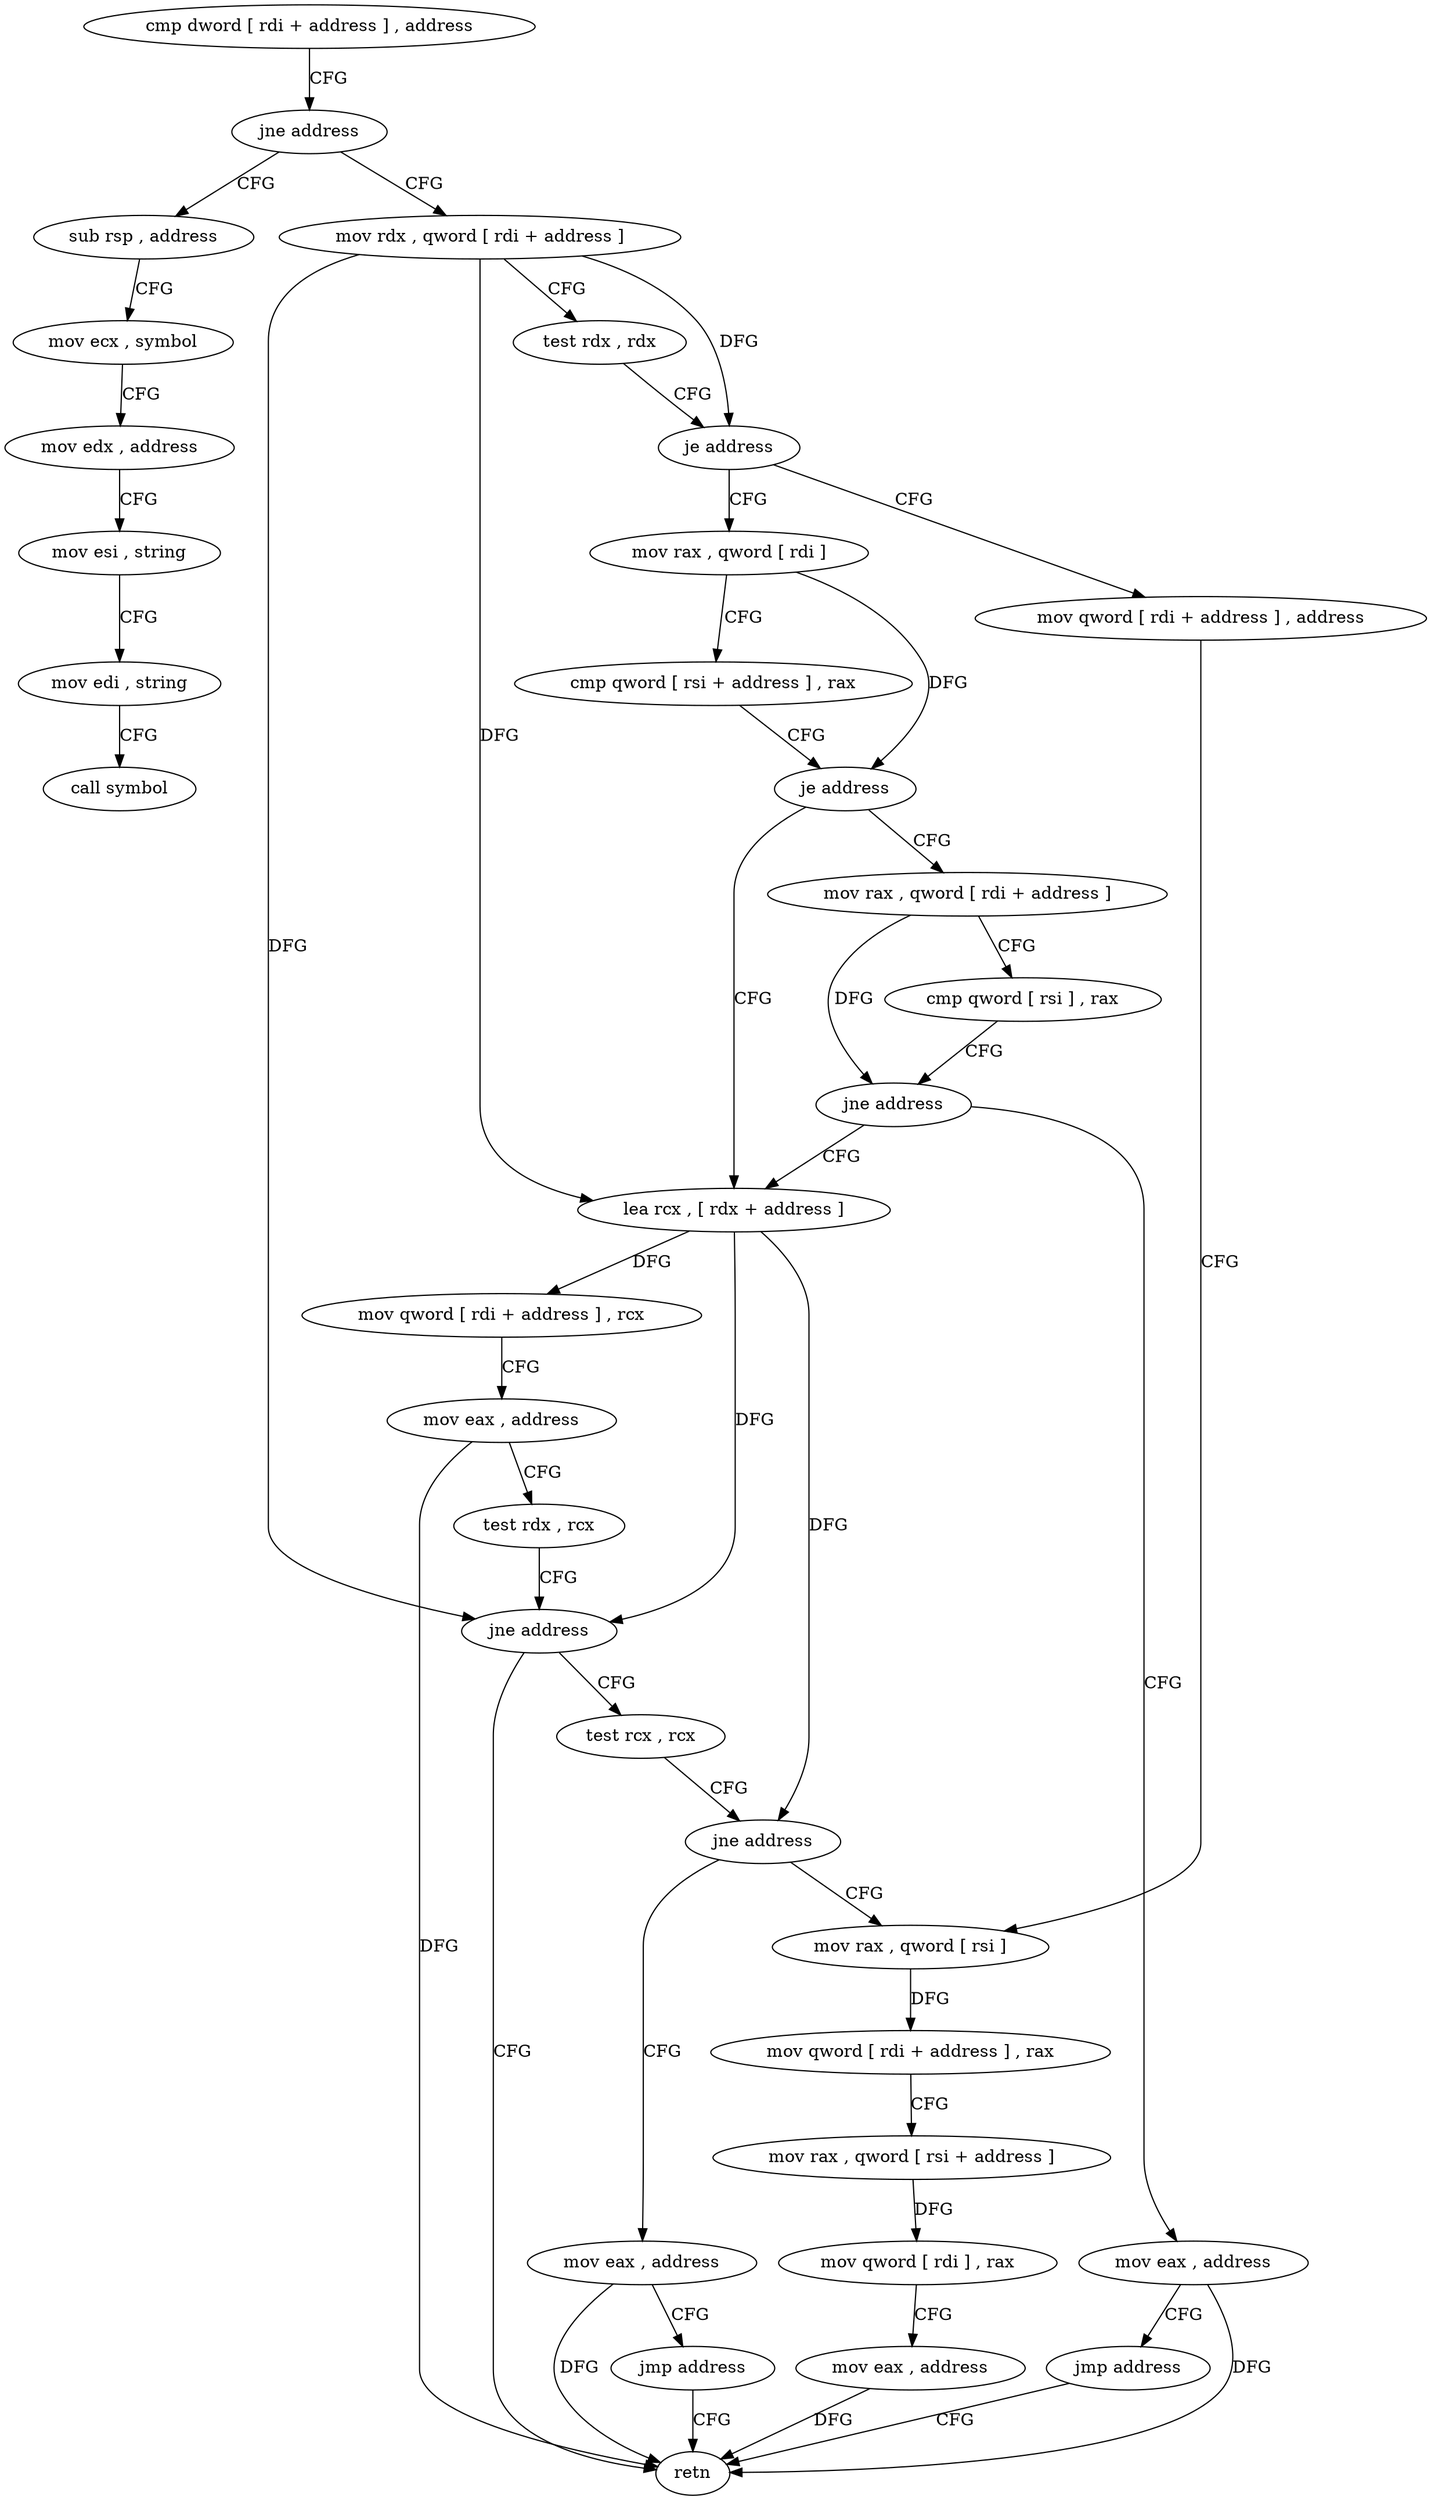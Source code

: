 digraph "func" {
"4398752" [label = "cmp dword [ rdi + address ] , address" ]
"4398759" [label = "jne address" ]
"4398809" [label = "sub rsp , address" ]
"4398761" [label = "mov rdx , qword [ rdi + address ]" ]
"4398813" [label = "mov ecx , symbol" ]
"4398818" [label = "mov edx , address" ]
"4398823" [label = "mov esi , string" ]
"4398828" [label = "mov edi , string" ]
"4398833" [label = "call symbol" ]
"4398765" [label = "test rdx , rdx" ]
"4398768" [label = "je address" ]
"4398854" [label = "mov qword [ rdi + address ] , address" ]
"4398770" [label = "mov rax , qword [ rdi ]" ]
"4398862" [label = "mov rax , qword [ rsi ]" ]
"4398773" [label = "cmp qword [ rsi + address ] , rax" ]
"4398777" [label = "je address" ]
"4398838" [label = "mov rax , qword [ rdi + address ]" ]
"4398779" [label = "lea rcx , [ rdx + address ]" ]
"4398842" [label = "cmp qword [ rsi ] , rax" ]
"4398845" [label = "jne address" ]
"4398847" [label = "mov eax , address" ]
"4398783" [label = "mov qword [ rdi + address ] , rcx" ]
"4398787" [label = "mov eax , address" ]
"4398792" [label = "test rdx , rcx" ]
"4398795" [label = "jne address" ]
"4398881" [label = "retn" ]
"4398797" [label = "test rcx , rcx" ]
"4398852" [label = "jmp address" ]
"4398800" [label = "jne address" ]
"4398802" [label = "mov eax , address" ]
"4398865" [label = "mov qword [ rdi + address ] , rax" ]
"4398869" [label = "mov rax , qword [ rsi + address ]" ]
"4398873" [label = "mov qword [ rdi ] , rax" ]
"4398876" [label = "mov eax , address" ]
"4398807" [label = "jmp address" ]
"4398752" -> "4398759" [ label = "CFG" ]
"4398759" -> "4398809" [ label = "CFG" ]
"4398759" -> "4398761" [ label = "CFG" ]
"4398809" -> "4398813" [ label = "CFG" ]
"4398761" -> "4398765" [ label = "CFG" ]
"4398761" -> "4398768" [ label = "DFG" ]
"4398761" -> "4398779" [ label = "DFG" ]
"4398761" -> "4398795" [ label = "DFG" ]
"4398813" -> "4398818" [ label = "CFG" ]
"4398818" -> "4398823" [ label = "CFG" ]
"4398823" -> "4398828" [ label = "CFG" ]
"4398828" -> "4398833" [ label = "CFG" ]
"4398765" -> "4398768" [ label = "CFG" ]
"4398768" -> "4398854" [ label = "CFG" ]
"4398768" -> "4398770" [ label = "CFG" ]
"4398854" -> "4398862" [ label = "CFG" ]
"4398770" -> "4398773" [ label = "CFG" ]
"4398770" -> "4398777" [ label = "DFG" ]
"4398862" -> "4398865" [ label = "DFG" ]
"4398773" -> "4398777" [ label = "CFG" ]
"4398777" -> "4398838" [ label = "CFG" ]
"4398777" -> "4398779" [ label = "CFG" ]
"4398838" -> "4398842" [ label = "CFG" ]
"4398838" -> "4398845" [ label = "DFG" ]
"4398779" -> "4398783" [ label = "DFG" ]
"4398779" -> "4398795" [ label = "DFG" ]
"4398779" -> "4398800" [ label = "DFG" ]
"4398842" -> "4398845" [ label = "CFG" ]
"4398845" -> "4398779" [ label = "CFG" ]
"4398845" -> "4398847" [ label = "CFG" ]
"4398847" -> "4398852" [ label = "CFG" ]
"4398847" -> "4398881" [ label = "DFG" ]
"4398783" -> "4398787" [ label = "CFG" ]
"4398787" -> "4398792" [ label = "CFG" ]
"4398787" -> "4398881" [ label = "DFG" ]
"4398792" -> "4398795" [ label = "CFG" ]
"4398795" -> "4398881" [ label = "CFG" ]
"4398795" -> "4398797" [ label = "CFG" ]
"4398797" -> "4398800" [ label = "CFG" ]
"4398852" -> "4398881" [ label = "CFG" ]
"4398800" -> "4398862" [ label = "CFG" ]
"4398800" -> "4398802" [ label = "CFG" ]
"4398802" -> "4398807" [ label = "CFG" ]
"4398802" -> "4398881" [ label = "DFG" ]
"4398865" -> "4398869" [ label = "CFG" ]
"4398869" -> "4398873" [ label = "DFG" ]
"4398873" -> "4398876" [ label = "CFG" ]
"4398876" -> "4398881" [ label = "DFG" ]
"4398807" -> "4398881" [ label = "CFG" ]
}
